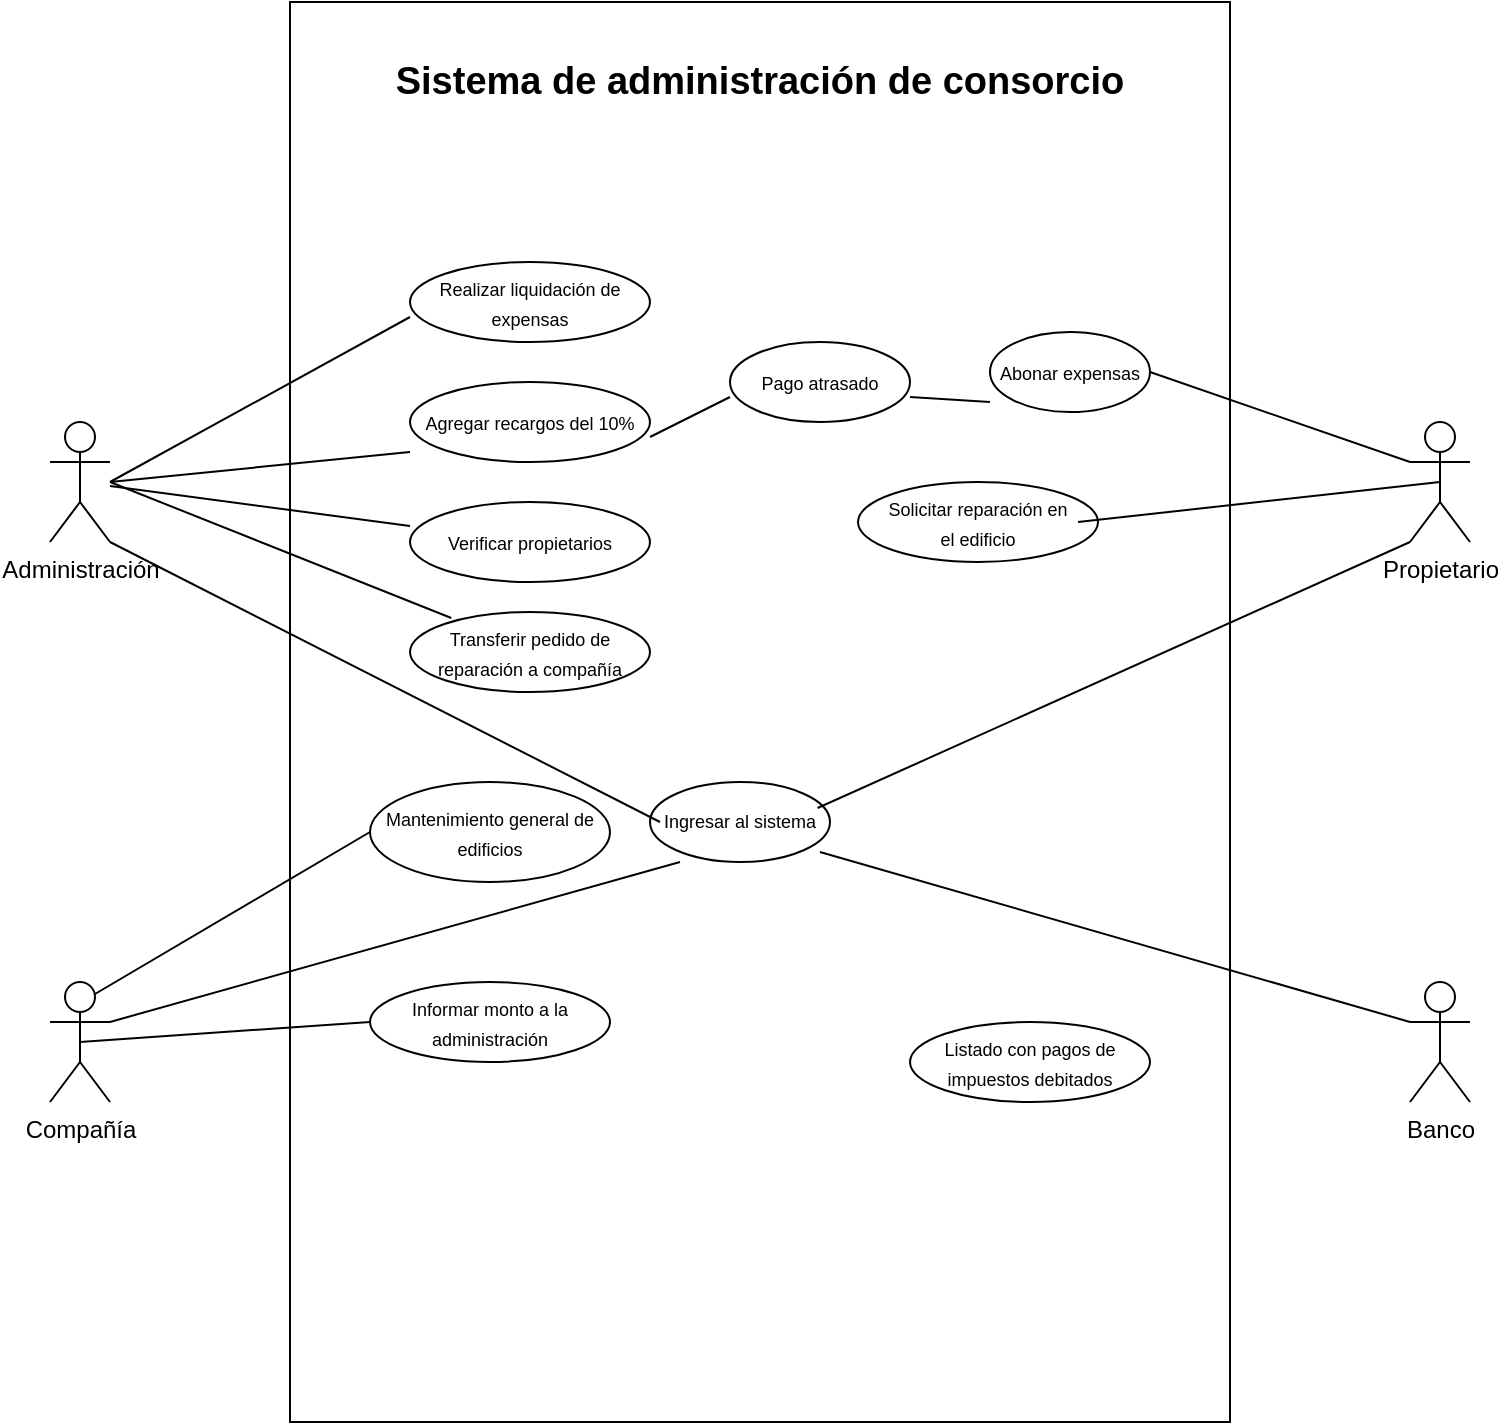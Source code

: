 <mxfile version="24.3.1" type="github">
  <diagram name="Página-1" id="dHpCA66BBc9U6__JTMh9">
    <mxGraphModel dx="1799" dy="1697" grid="1" gridSize="10" guides="1" tooltips="1" connect="1" arrows="1" fold="1" page="1" pageScale="1" pageWidth="827" pageHeight="1169" math="0" shadow="0">
      <root>
        <mxCell id="0" />
        <mxCell id="1" parent="0" />
        <mxCell id="leOEBqHJ9ZsSow2MIpuy-2" value="" style="rounded=0;whiteSpace=wrap;html=1;" parent="1" vertex="1">
          <mxGeometry x="130" y="-140" width="470" height="710" as="geometry" />
        </mxCell>
        <mxCell id="leOEBqHJ9ZsSow2MIpuy-4" value="&lt;font style=&quot;font-size: 19px;&quot;&gt;&lt;b&gt;Sistema de administración de consorcio&lt;/b&gt;&lt;/font&gt;" style="text;html=1;align=center;verticalAlign=middle;whiteSpace=wrap;rounded=0;" parent="1" vertex="1">
          <mxGeometry x="130" y="-140" width="470" height="80" as="geometry" />
        </mxCell>
        <mxCell id="leOEBqHJ9ZsSow2MIpuy-6" value="Administración" style="shape=umlActor;verticalLabelPosition=bottom;verticalAlign=top;html=1;outlineConnect=0;" parent="1" vertex="1">
          <mxGeometry x="10" y="70" width="30" height="60" as="geometry" />
        </mxCell>
        <mxCell id="leOEBqHJ9ZsSow2MIpuy-7" value="" style="ellipse;whiteSpace=wrap;html=1;" parent="1" vertex="1">
          <mxGeometry x="190" y="-10" width="120" height="40" as="geometry" />
        </mxCell>
        <mxCell id="leOEBqHJ9ZsSow2MIpuy-8" value="&lt;font style=&quot;font-size: 9px;&quot;&gt;Realizar liquidación de expensas&lt;/font&gt;" style="text;html=1;align=center;verticalAlign=middle;whiteSpace=wrap;rounded=0;" parent="1" vertex="1">
          <mxGeometry x="190" y="-5" width="120" height="30" as="geometry" />
        </mxCell>
        <mxCell id="leOEBqHJ9ZsSow2MIpuy-9" value="" style="ellipse;whiteSpace=wrap;html=1;" parent="1" vertex="1">
          <mxGeometry x="190" y="50" width="120" height="40" as="geometry" />
        </mxCell>
        <mxCell id="leOEBqHJ9ZsSow2MIpuy-10" value="&lt;font style=&quot;font-size: 9px;&quot;&gt;Agregar recargos del 10%&lt;br&gt;&lt;/font&gt;" style="text;html=1;align=center;verticalAlign=middle;whiteSpace=wrap;rounded=0;" parent="1" vertex="1">
          <mxGeometry x="190" y="55" width="120" height="30" as="geometry" />
        </mxCell>
        <mxCell id="leOEBqHJ9ZsSow2MIpuy-11" value="" style="ellipse;whiteSpace=wrap;html=1;" parent="1" vertex="1">
          <mxGeometry x="190" y="110" width="120" height="40" as="geometry" />
        </mxCell>
        <mxCell id="leOEBqHJ9ZsSow2MIpuy-12" value="&lt;font style=&quot;font-size: 9px;&quot;&gt;Verificar propietarios&lt;/font&gt;" style="text;html=1;align=center;verticalAlign=middle;whiteSpace=wrap;rounded=0;" parent="1" vertex="1">
          <mxGeometry x="190" y="115" width="120" height="30" as="geometry" />
        </mxCell>
        <mxCell id="leOEBqHJ9ZsSow2MIpuy-13" value="" style="ellipse;whiteSpace=wrap;html=1;" parent="1" vertex="1">
          <mxGeometry x="190" y="165" width="120" height="40" as="geometry" />
        </mxCell>
        <mxCell id="leOEBqHJ9ZsSow2MIpuy-14" value="&lt;font style=&quot;font-size: 9px;&quot;&gt;Transferir pedido de reparación a compañía&lt;br&gt;&lt;/font&gt;" style="text;html=1;align=center;verticalAlign=middle;whiteSpace=wrap;rounded=0;" parent="1" vertex="1">
          <mxGeometry x="190" y="170" width="120" height="30" as="geometry" />
        </mxCell>
        <mxCell id="leOEBqHJ9ZsSow2MIpuy-15" value="" style="endArrow=none;html=1;rounded=0;entryX=0;entryY=0.75;entryDx=0;entryDy=0;" parent="1" target="leOEBqHJ9ZsSow2MIpuy-8" edge="1">
          <mxGeometry width="50" height="50" relative="1" as="geometry">
            <mxPoint x="40" y="100" as="sourcePoint" />
            <mxPoint x="90" y="35" as="targetPoint" />
          </mxGeometry>
        </mxCell>
        <mxCell id="leOEBqHJ9ZsSow2MIpuy-16" value="" style="endArrow=none;html=1;rounded=0;entryX=0;entryY=1;entryDx=0;entryDy=0;" parent="1" target="leOEBqHJ9ZsSow2MIpuy-10" edge="1">
          <mxGeometry width="50" height="50" relative="1" as="geometry">
            <mxPoint x="40" y="100" as="sourcePoint" />
            <mxPoint x="218" y="35" as="targetPoint" />
          </mxGeometry>
        </mxCell>
        <mxCell id="leOEBqHJ9ZsSow2MIpuy-17" value="" style="endArrow=none;html=1;rounded=0;" parent="1" source="leOEBqHJ9ZsSow2MIpuy-6" target="leOEBqHJ9ZsSow2MIpuy-12" edge="1">
          <mxGeometry width="50" height="50" relative="1" as="geometry">
            <mxPoint x="50" y="100" as="sourcePoint" />
            <mxPoint x="200" y="86" as="targetPoint" />
          </mxGeometry>
        </mxCell>
        <mxCell id="leOEBqHJ9ZsSow2MIpuy-18" value="" style="endArrow=none;html=1;rounded=0;entryX=0.172;entryY=-0.067;entryDx=0;entryDy=0;entryPerimeter=0;" parent="1" target="leOEBqHJ9ZsSow2MIpuy-14" edge="1">
          <mxGeometry width="50" height="50" relative="1" as="geometry">
            <mxPoint x="40" y="100" as="sourcePoint" />
            <mxPoint x="200" y="132" as="targetPoint" />
          </mxGeometry>
        </mxCell>
        <mxCell id="leOEBqHJ9ZsSow2MIpuy-19" value="&lt;div&gt;Propietario&lt;/div&gt;" style="shape=umlActor;verticalLabelPosition=bottom;verticalAlign=top;html=1;outlineConnect=0;" parent="1" vertex="1">
          <mxGeometry x="690" y="70" width="30" height="60" as="geometry" />
        </mxCell>
        <mxCell id="leOEBqHJ9ZsSow2MIpuy-22" value="Compañía" style="shape=umlActor;verticalLabelPosition=bottom;verticalAlign=top;html=1;outlineConnect=0;" parent="1" vertex="1">
          <mxGeometry x="10" y="350" width="30" height="60" as="geometry" />
        </mxCell>
        <mxCell id="leOEBqHJ9ZsSow2MIpuy-23" value="Banco" style="shape=umlActor;verticalLabelPosition=bottom;verticalAlign=top;html=1;outlineConnect=0;" parent="1" vertex="1">
          <mxGeometry x="690" y="350" width="30" height="60" as="geometry" />
        </mxCell>
        <mxCell id="leOEBqHJ9ZsSow2MIpuy-24" value="" style="ellipse;whiteSpace=wrap;html=1;" parent="1" vertex="1">
          <mxGeometry x="310" y="250" width="90" height="40" as="geometry" />
        </mxCell>
        <mxCell id="leOEBqHJ9ZsSow2MIpuy-25" value="Ingresar al sistema" style="text;html=1;align=center;verticalAlign=middle;whiteSpace=wrap;rounded=0;fontSize=9;" parent="1" vertex="1">
          <mxGeometry x="315" y="255" width="80" height="30" as="geometry" />
        </mxCell>
        <mxCell id="leOEBqHJ9ZsSow2MIpuy-26" value="" style="endArrow=none;html=1;rounded=0;entryX=0;entryY=0.5;entryDx=0;entryDy=0;exitX=1;exitY=1;exitDx=0;exitDy=0;exitPerimeter=0;" parent="1" source="leOEBqHJ9ZsSow2MIpuy-6" target="leOEBqHJ9ZsSow2MIpuy-25" edge="1">
          <mxGeometry width="50" height="50" relative="1" as="geometry">
            <mxPoint x="410" y="340" as="sourcePoint" />
            <mxPoint x="460" y="290" as="targetPoint" />
          </mxGeometry>
        </mxCell>
        <mxCell id="leOEBqHJ9ZsSow2MIpuy-27" value="" style="endArrow=none;html=1;rounded=0;entryX=0;entryY=1;entryDx=0;entryDy=0;exitX=1;exitY=0.333;exitDx=0;exitDy=0;exitPerimeter=0;" parent="1" source="leOEBqHJ9ZsSow2MIpuy-22" edge="1">
          <mxGeometry width="50" height="50" relative="1" as="geometry">
            <mxPoint x="50" y="380" as="sourcePoint" />
            <mxPoint x="325" y="290" as="targetPoint" />
          </mxGeometry>
        </mxCell>
        <mxCell id="leOEBqHJ9ZsSow2MIpuy-28" value="" style="endArrow=none;html=1;rounded=0;entryX=0;entryY=1;entryDx=0;entryDy=0;exitX=0.931;exitY=0.325;exitDx=0;exitDy=0;exitPerimeter=0;entryPerimeter=0;" parent="1" source="leOEBqHJ9ZsSow2MIpuy-24" target="leOEBqHJ9ZsSow2MIpuy-19" edge="1">
          <mxGeometry width="50" height="50" relative="1" as="geometry">
            <mxPoint x="400" y="260" as="sourcePoint" />
            <mxPoint x="685" y="180" as="targetPoint" />
          </mxGeometry>
        </mxCell>
        <mxCell id="leOEBqHJ9ZsSow2MIpuy-29" value="" style="endArrow=none;html=1;rounded=0;entryX=0;entryY=0.333;entryDx=0;entryDy=0;exitX=1;exitY=1;exitDx=0;exitDy=0;entryPerimeter=0;" parent="1" source="leOEBqHJ9ZsSow2MIpuy-25" target="leOEBqHJ9ZsSow2MIpuy-23" edge="1">
          <mxGeometry width="50" height="50" relative="1" as="geometry">
            <mxPoint x="404" y="273" as="sourcePoint" />
            <mxPoint x="700" y="140" as="targetPoint" />
          </mxGeometry>
        </mxCell>
        <mxCell id="leOEBqHJ9ZsSow2MIpuy-39" value="" style="group" parent="1" vertex="1" connectable="0">
          <mxGeometry x="480" y="25" width="80" height="40" as="geometry" />
        </mxCell>
        <mxCell id="leOEBqHJ9ZsSow2MIpuy-35" value="" style="ellipse;whiteSpace=wrap;html=1;" parent="leOEBqHJ9ZsSow2MIpuy-39" vertex="1">
          <mxGeometry width="80" height="40" as="geometry" />
        </mxCell>
        <mxCell id="leOEBqHJ9ZsSow2MIpuy-36" value="&lt;font style=&quot;font-size: 9px;&quot;&gt;Abonar expensas&lt;br&gt;&lt;/font&gt;" style="text;html=1;align=center;verticalAlign=middle;whiteSpace=wrap;rounded=0;" parent="leOEBqHJ9ZsSow2MIpuy-39" vertex="1">
          <mxGeometry y="5" width="80" height="30" as="geometry" />
        </mxCell>
        <mxCell id="leOEBqHJ9ZsSow2MIpuy-40" value="" style="group" parent="1" vertex="1" connectable="0">
          <mxGeometry x="414" y="100" width="120" height="40" as="geometry" />
        </mxCell>
        <mxCell id="leOEBqHJ9ZsSow2MIpuy-37" value="" style="ellipse;whiteSpace=wrap;html=1;" parent="leOEBqHJ9ZsSow2MIpuy-40" vertex="1">
          <mxGeometry width="120" height="40" as="geometry" />
        </mxCell>
        <mxCell id="leOEBqHJ9ZsSow2MIpuy-38" value="&lt;font style=&quot;font-size: 9px;&quot;&gt;Solicitar reparación en el edificio&lt;font style=&quot;font-size: 9px;&quot;&gt;&lt;br&gt;&lt;/font&gt;&lt;/font&gt;" style="text;html=1;align=center;verticalAlign=middle;whiteSpace=wrap;rounded=0;" parent="leOEBqHJ9ZsSow2MIpuy-40" vertex="1">
          <mxGeometry x="10" y="7.5" width="100" height="25" as="geometry" />
        </mxCell>
        <mxCell id="leOEBqHJ9ZsSow2MIpuy-41" value="" style="endArrow=none;html=1;rounded=0;entryX=0;entryY=0.333;entryDx=0;entryDy=0;entryPerimeter=0;exitX=1;exitY=0.5;exitDx=0;exitDy=0;" parent="1" source="leOEBqHJ9ZsSow2MIpuy-36" target="leOEBqHJ9ZsSow2MIpuy-19" edge="1">
          <mxGeometry width="50" height="50" relative="1" as="geometry">
            <mxPoint x="460" y="150" as="sourcePoint" />
            <mxPoint x="510" y="100" as="targetPoint" />
          </mxGeometry>
        </mxCell>
        <mxCell id="leOEBqHJ9ZsSow2MIpuy-42" value="" style="endArrow=none;html=1;rounded=0;entryX=0.5;entryY=0.5;entryDx=0;entryDy=0;entryPerimeter=0;exitX=1;exitY=0.5;exitDx=0;exitDy=0;" parent="1" source="leOEBqHJ9ZsSow2MIpuy-38" target="leOEBqHJ9ZsSow2MIpuy-19" edge="1">
          <mxGeometry width="50" height="50" relative="1" as="geometry">
            <mxPoint x="544" y="70" as="sourcePoint" />
            <mxPoint x="700" y="100" as="targetPoint" />
          </mxGeometry>
        </mxCell>
        <mxCell id="bwaJggvG7derBMp-TC6a-1" value="" style="endArrow=none;html=1;rounded=0;exitX=0.75;exitY=0.1;exitDx=0;exitDy=0;exitPerimeter=0;entryX=0;entryY=0.5;entryDx=0;entryDy=0;" edge="1" parent="1" source="leOEBqHJ9ZsSow2MIpuy-22" target="bwaJggvG7derBMp-TC6a-4">
          <mxGeometry width="50" height="50" relative="1" as="geometry">
            <mxPoint x="40" y="350" as="sourcePoint" />
            <mxPoint x="90" y="300" as="targetPoint" />
          </mxGeometry>
        </mxCell>
        <mxCell id="bwaJggvG7derBMp-TC6a-2" value="" style="group" vertex="1" connectable="0" parent="1">
          <mxGeometry x="170" y="250" width="120" height="50" as="geometry" />
        </mxCell>
        <mxCell id="bwaJggvG7derBMp-TC6a-3" value="" style="ellipse;whiteSpace=wrap;html=1;" vertex="1" parent="bwaJggvG7derBMp-TC6a-2">
          <mxGeometry width="120" height="50" as="geometry" />
        </mxCell>
        <mxCell id="bwaJggvG7derBMp-TC6a-4" value="&lt;font style=&quot;font-size: 9px;&quot;&gt;Mantenimiento general de edificios&lt;/font&gt;" style="text;html=1;align=center;verticalAlign=middle;whiteSpace=wrap;rounded=0;" vertex="1" parent="bwaJggvG7derBMp-TC6a-2">
          <mxGeometry y="6.25" width="120" height="37.5" as="geometry" />
        </mxCell>
        <mxCell id="bwaJggvG7derBMp-TC6a-5" value="" style="group" vertex="1" connectable="0" parent="1">
          <mxGeometry x="170" y="350" width="120" height="40" as="geometry" />
        </mxCell>
        <mxCell id="bwaJggvG7derBMp-TC6a-6" value="" style="ellipse;whiteSpace=wrap;html=1;" vertex="1" parent="bwaJggvG7derBMp-TC6a-5">
          <mxGeometry width="120" height="40" as="geometry" />
        </mxCell>
        <mxCell id="bwaJggvG7derBMp-TC6a-7" value="&lt;font style=&quot;font-size: 9px;&quot;&gt;Informar monto a la administración&lt;/font&gt;" style="text;html=1;align=center;verticalAlign=middle;whiteSpace=wrap;rounded=0;" vertex="1" parent="bwaJggvG7derBMp-TC6a-5">
          <mxGeometry y="5" width="120" height="30" as="geometry" />
        </mxCell>
        <mxCell id="bwaJggvG7derBMp-TC6a-8" value="" style="endArrow=none;html=1;rounded=0;exitX=0.5;exitY=0.5;exitDx=0;exitDy=0;exitPerimeter=0;entryX=0;entryY=0.5;entryDx=0;entryDy=0;" edge="1" parent="1" source="leOEBqHJ9ZsSow2MIpuy-22" target="bwaJggvG7derBMp-TC6a-7">
          <mxGeometry width="50" height="50" relative="1" as="geometry">
            <mxPoint x="42" y="366" as="sourcePoint" />
            <mxPoint x="180" y="285" as="targetPoint" />
          </mxGeometry>
        </mxCell>
        <mxCell id="bwaJggvG7derBMp-TC6a-9" value="" style="group" vertex="1" connectable="0" parent="1">
          <mxGeometry x="350" y="30" width="90" height="40" as="geometry" />
        </mxCell>
        <mxCell id="bwaJggvG7derBMp-TC6a-10" value="" style="ellipse;whiteSpace=wrap;html=1;" vertex="1" parent="bwaJggvG7derBMp-TC6a-9">
          <mxGeometry width="90" height="40" as="geometry" />
        </mxCell>
        <mxCell id="bwaJggvG7derBMp-TC6a-11" value="&lt;font style=&quot;font-size: 9px;&quot;&gt;Pago atrasado&lt;br&gt;&lt;/font&gt;" style="text;html=1;align=center;verticalAlign=middle;whiteSpace=wrap;rounded=0;" vertex="1" parent="bwaJggvG7derBMp-TC6a-9">
          <mxGeometry y="5" width="90" height="30" as="geometry" />
        </mxCell>
        <mxCell id="bwaJggvG7derBMp-TC6a-12" value="" style="endArrow=none;html=1;rounded=0;exitX=1;exitY=0.75;exitDx=0;exitDy=0;entryX=0;entryY=0.75;entryDx=0;entryDy=0;" edge="1" parent="1" source="leOEBqHJ9ZsSow2MIpuy-10" target="bwaJggvG7derBMp-TC6a-11">
          <mxGeometry width="50" height="50" relative="1" as="geometry">
            <mxPoint x="310" y="130" as="sourcePoint" />
            <mxPoint x="360" y="80" as="targetPoint" />
          </mxGeometry>
        </mxCell>
        <mxCell id="bwaJggvG7derBMp-TC6a-13" value="" style="endArrow=none;html=1;rounded=0;exitX=1;exitY=0.75;exitDx=0;exitDy=0;entryX=0;entryY=1;entryDx=0;entryDy=0;" edge="1" parent="1" source="bwaJggvG7derBMp-TC6a-11" target="leOEBqHJ9ZsSow2MIpuy-36">
          <mxGeometry width="50" height="50" relative="1" as="geometry">
            <mxPoint x="320" y="88" as="sourcePoint" />
            <mxPoint x="360" y="68" as="targetPoint" />
          </mxGeometry>
        </mxCell>
        <mxCell id="bwaJggvG7derBMp-TC6a-14" value="" style="group" vertex="1" connectable="0" parent="1">
          <mxGeometry x="440" y="370" width="120" height="40" as="geometry" />
        </mxCell>
        <mxCell id="bwaJggvG7derBMp-TC6a-15" value="" style="ellipse;whiteSpace=wrap;html=1;" vertex="1" parent="bwaJggvG7derBMp-TC6a-14">
          <mxGeometry width="120" height="40" as="geometry" />
        </mxCell>
        <mxCell id="bwaJggvG7derBMp-TC6a-16" value="&lt;font style=&quot;font-size: 9px;&quot;&gt;Listado con pagos de impuestos debitados&lt;/font&gt;" style="text;html=1;align=center;verticalAlign=middle;whiteSpace=wrap;rounded=0;" vertex="1" parent="bwaJggvG7derBMp-TC6a-14">
          <mxGeometry x="10" y="7.5" width="100" height="25" as="geometry" />
        </mxCell>
      </root>
    </mxGraphModel>
  </diagram>
</mxfile>

